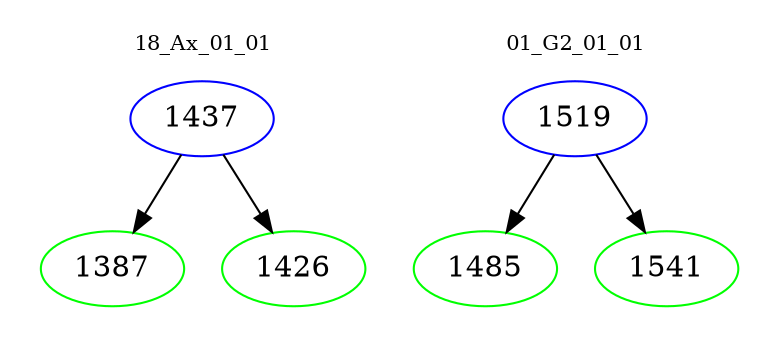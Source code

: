 digraph{
subgraph cluster_0 {
color = white
label = "18_Ax_01_01";
fontsize=10;
T0_1437 [label="1437", color="blue"]
T0_1437 -> T0_1387 [color="black"]
T0_1387 [label="1387", color="green"]
T0_1437 -> T0_1426 [color="black"]
T0_1426 [label="1426", color="green"]
}
subgraph cluster_1 {
color = white
label = "01_G2_01_01";
fontsize=10;
T1_1519 [label="1519", color="blue"]
T1_1519 -> T1_1485 [color="black"]
T1_1485 [label="1485", color="green"]
T1_1519 -> T1_1541 [color="black"]
T1_1541 [label="1541", color="green"]
}
}
